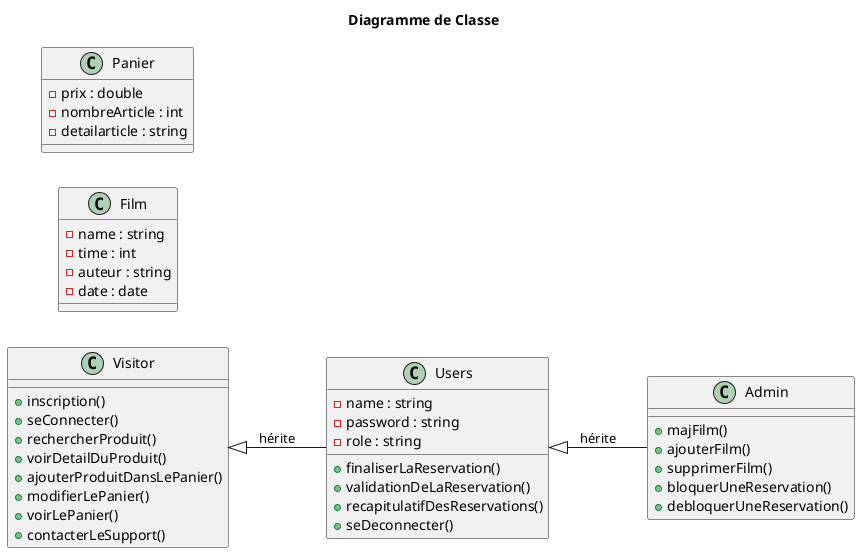 @startuml
title "Diagramme de Classe"
left to right direction
class V as "Visitor" {
    +inscription()
    +seConnecter()
    +rechercherProduit()
    +voirDetailDuProduit()
    +ajouterProduitDansLePanier()
    +modifierLePanier()
    +voirLePanier()
    +contacterLeSupport()
}

class U as "Users" {
    -name : string
    -password : string
    -role : string
    +finaliserLaReservation()
    +validationDeLaReservation()
    +recapitulatifDesReservations()
    +seDeconnecter()
}

class A as "Admin" {
    +majFilm()
    +ajouterFilm()
    +supprimerFilm()
    +bloquerUneReservation()
    +debloquerUneReservation()
}

class MV as "Film" {
    -name : string
    -time : int
    -auteur : string
    -date : date
}

class P as "Panier" {
    -prix : double
    -nombreArticle : int
    -detailarticle : string
}

V <|-- U : hérite
U <|-- A : hérite

